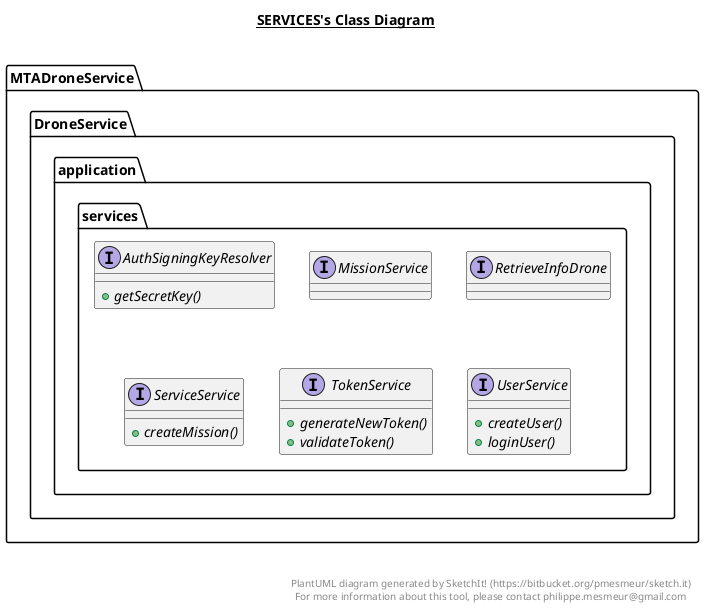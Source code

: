 @startuml

title __SERVICES's Class Diagram__\n

  namespace MTADroneService.DroneService.application {
    namespace services {
      interface MTADroneService.DroneService.application.services.AuthSigningKeyResolver {
          {abstract} + getSecretKey()
      }
    }
  }
  

  namespace MTADroneService.DroneService.application {
    namespace services {
      interface MTADroneService.DroneService.application.services.MissionService {
      }
    }
  }
  

  namespace MTADroneService.DroneService.application {
    namespace services {
      interface MTADroneService.DroneService.application.services.RetrieveInfoDrone {
      }
    }
  }
  

  namespace MTADroneService.DroneService.application {
    namespace services {
      interface MTADroneService.DroneService.application.services.ServiceService {
          {abstract} + createMission()
      }
    }
  }
  

  namespace MTADroneService.DroneService.application {
    namespace services {
      interface MTADroneService.DroneService.application.services.TokenService {
          {abstract} + generateNewToken()
          {abstract} + validateToken()
      }
    }
  }
  

  namespace MTADroneService.DroneService.application {
    namespace services {
      interface MTADroneService.DroneService.application.services.UserService {
          {abstract} + createUser()
          {abstract} + loginUser()
      }
    }
  }
  



right footer


PlantUML diagram generated by SketchIt! (https://bitbucket.org/pmesmeur/sketch.it)
For more information about this tool, please contact philippe.mesmeur@gmail.com
endfooter

@enduml
